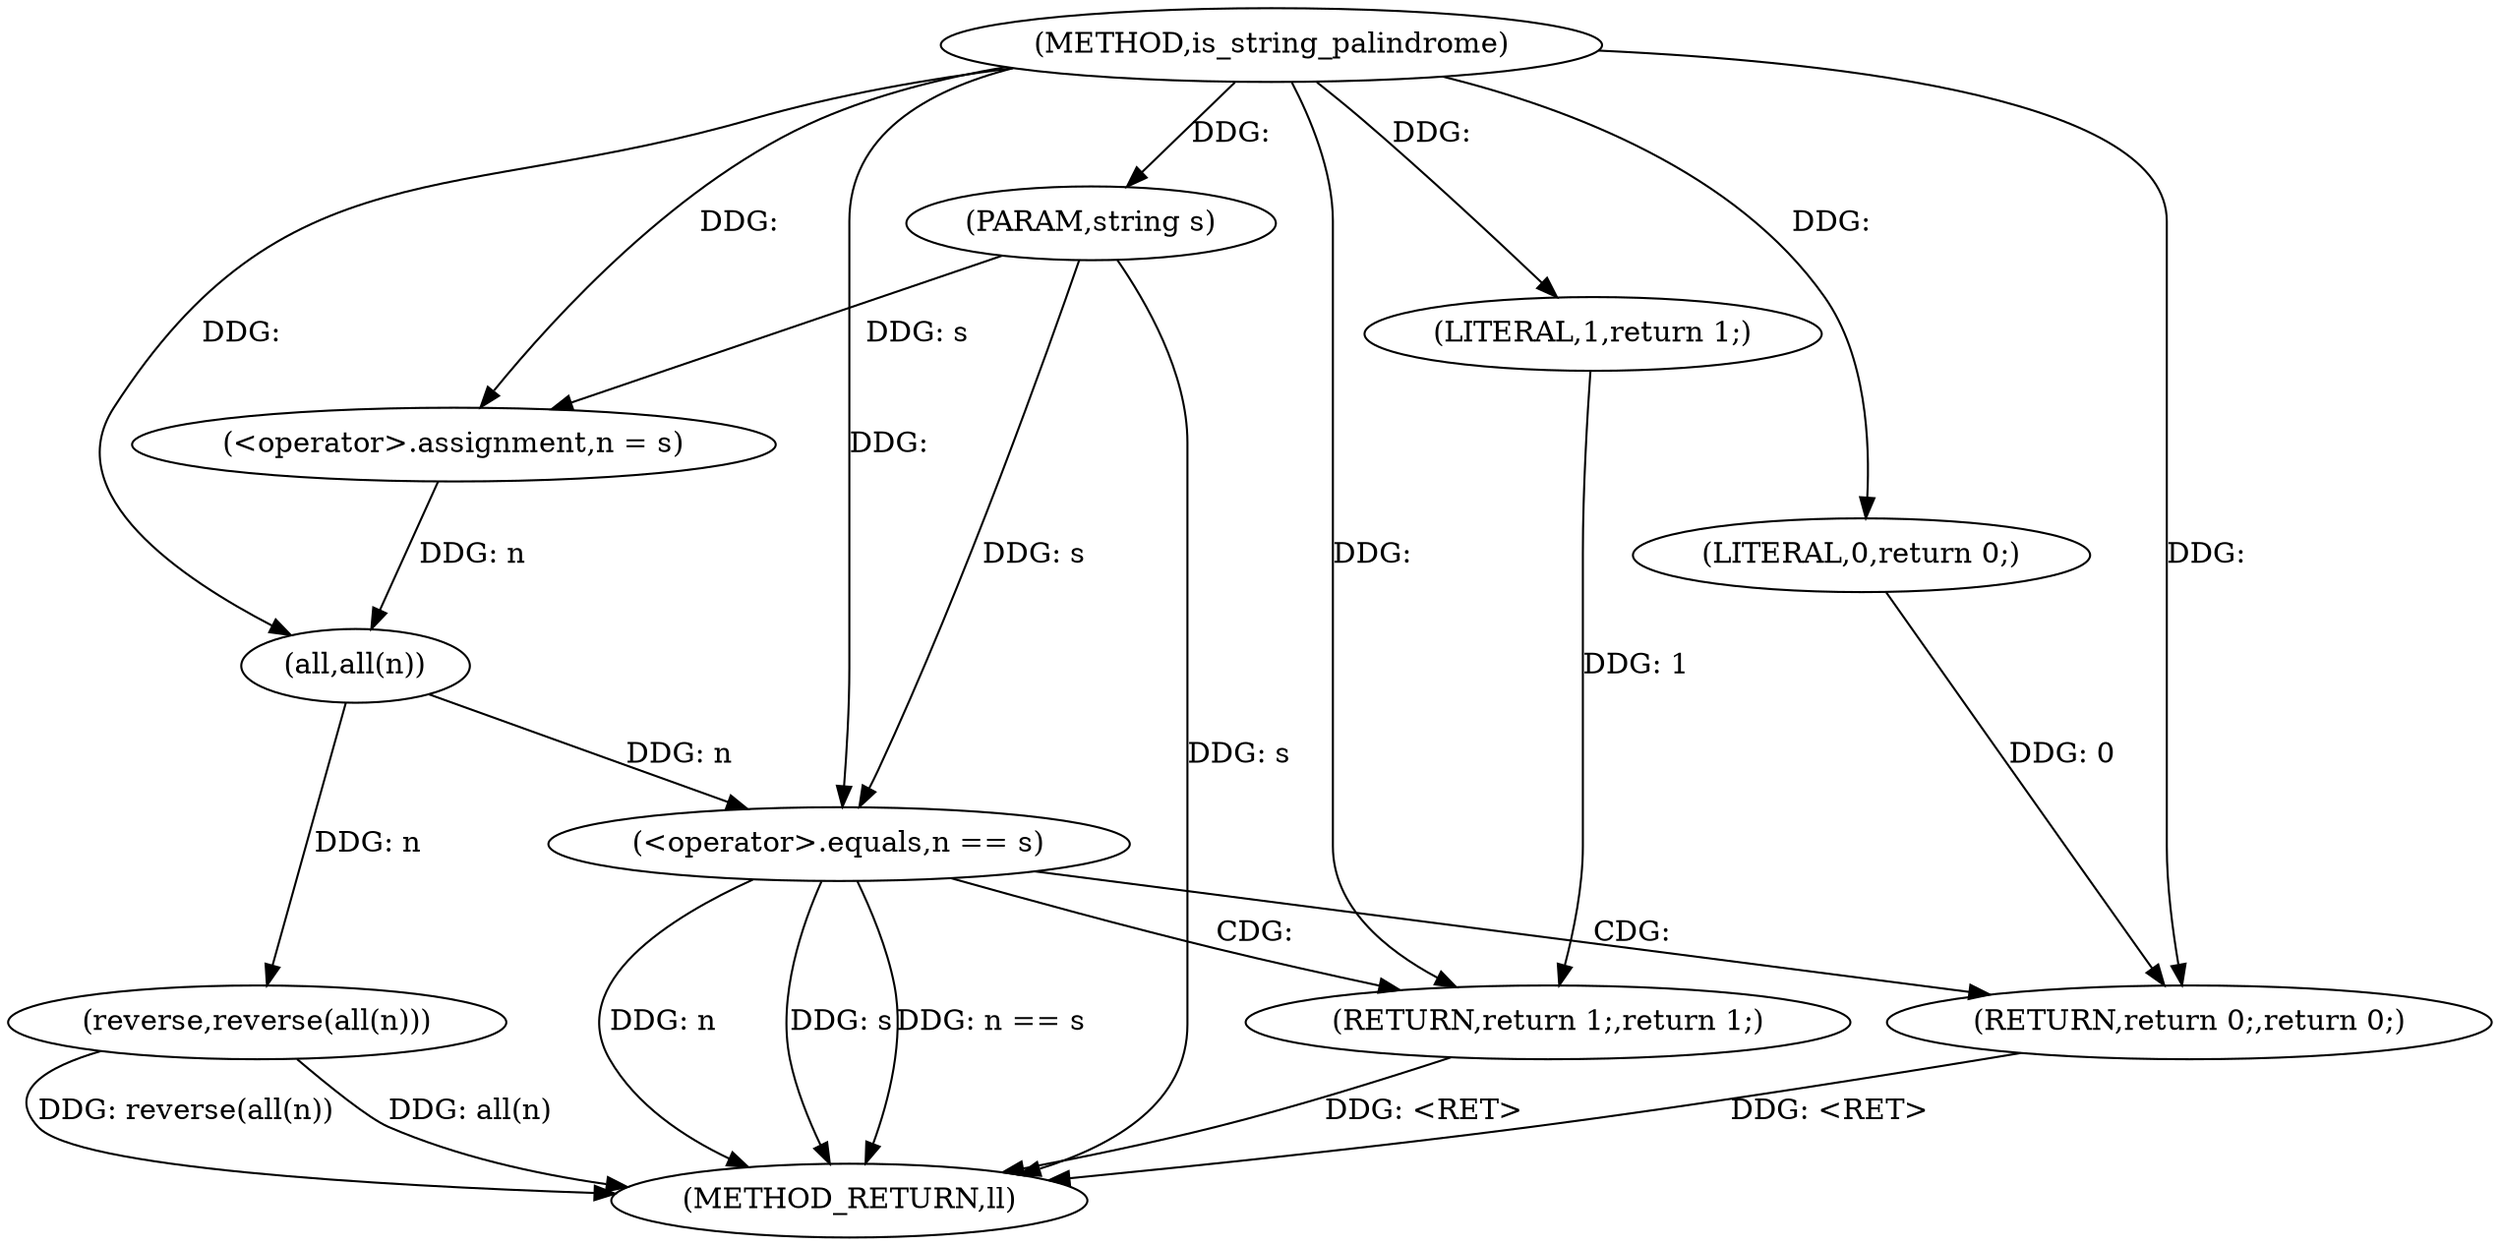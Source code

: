 digraph "is_string_palindrome" {  
"1000395" [label = "(METHOD,is_string_palindrome)" ]
"1000414" [label = "(METHOD_RETURN,ll)" ]
"1000396" [label = "(PARAM,string s)" ]
"1000399" [label = "(<operator>.assignment,n = s)" ]
"1000402" [label = "(reverse,reverse(all(n)))" ]
"1000406" [label = "(<operator>.equals,n == s)" ]
"1000409" [label = "(RETURN,return 1;,return 1;)" ]
"1000403" [label = "(all,all(n))" ]
"1000410" [label = "(LITERAL,1,return 1;)" ]
"1000412" [label = "(RETURN,return 0;,return 0;)" ]
"1000413" [label = "(LITERAL,0,return 0;)" ]
  "1000396" -> "1000414"  [ label = "DDG: s"] 
  "1000402" -> "1000414"  [ label = "DDG: all(n)"] 
  "1000402" -> "1000414"  [ label = "DDG: reverse(all(n))"] 
  "1000406" -> "1000414"  [ label = "DDG: n"] 
  "1000406" -> "1000414"  [ label = "DDG: s"] 
  "1000406" -> "1000414"  [ label = "DDG: n == s"] 
  "1000412" -> "1000414"  [ label = "DDG: <RET>"] 
  "1000409" -> "1000414"  [ label = "DDG: <RET>"] 
  "1000395" -> "1000396"  [ label = "DDG: "] 
  "1000396" -> "1000399"  [ label = "DDG: s"] 
  "1000395" -> "1000399"  [ label = "DDG: "] 
  "1000403" -> "1000402"  [ label = "DDG: n"] 
  "1000410" -> "1000409"  [ label = "DDG: 1"] 
  "1000395" -> "1000409"  [ label = "DDG: "] 
  "1000399" -> "1000403"  [ label = "DDG: n"] 
  "1000395" -> "1000403"  [ label = "DDG: "] 
  "1000403" -> "1000406"  [ label = "DDG: n"] 
  "1000395" -> "1000406"  [ label = "DDG: "] 
  "1000396" -> "1000406"  [ label = "DDG: s"] 
  "1000395" -> "1000410"  [ label = "DDG: "] 
  "1000413" -> "1000412"  [ label = "DDG: 0"] 
  "1000395" -> "1000412"  [ label = "DDG: "] 
  "1000395" -> "1000413"  [ label = "DDG: "] 
  "1000406" -> "1000409"  [ label = "CDG: "] 
  "1000406" -> "1000412"  [ label = "CDG: "] 
}
